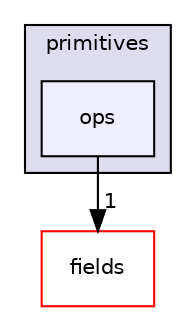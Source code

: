 digraph "src/OpenFOAM/primitives/ops" {
  bgcolor=transparent;
  compound=true
  node [ fontsize="10", fontname="Helvetica"];
  edge [ labelfontsize="10", labelfontname="Helvetica"];
  subgraph clusterdir_3e50f45338116b169052b428016851aa {
    graph [ bgcolor="#ddddee", pencolor="black", label="primitives" fontname="Helvetica", fontsize="10", URL="dir_3e50f45338116b169052b428016851aa.html"]
  dir_a75a9acad7a860e8b6287c25a4913686 [shape=box, label="ops", style="filled", fillcolor="#eeeeff", pencolor="black", URL="dir_a75a9acad7a860e8b6287c25a4913686.html"];
  }
  dir_962442b8f989d5529fab5e0f0e4ffb74 [shape=box label="fields" color="red" URL="dir_962442b8f989d5529fab5e0f0e4ffb74.html"];
  dir_a75a9acad7a860e8b6287c25a4913686->dir_962442b8f989d5529fab5e0f0e4ffb74 [headlabel="1", labeldistance=1.5 headhref="dir_002426_002075.html"];
}
